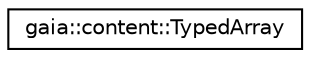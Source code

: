 digraph G
{
  edge [fontname="Helvetica",fontsize="10",labelfontname="Helvetica",labelfontsize="10"];
  node [fontname="Helvetica",fontsize="10",shape=record];
  rankdir=LR;
  Node1 [label="gaia::content::TypedArray",height=0.2,width=0.4,color="black", fillcolor="white", style="filled",URL="$d2/d26/classgaia_1_1content_1_1_typed_array.html",tooltip="Container for an array of values that were retrieved with Resources::obtainAttributes."];
}
